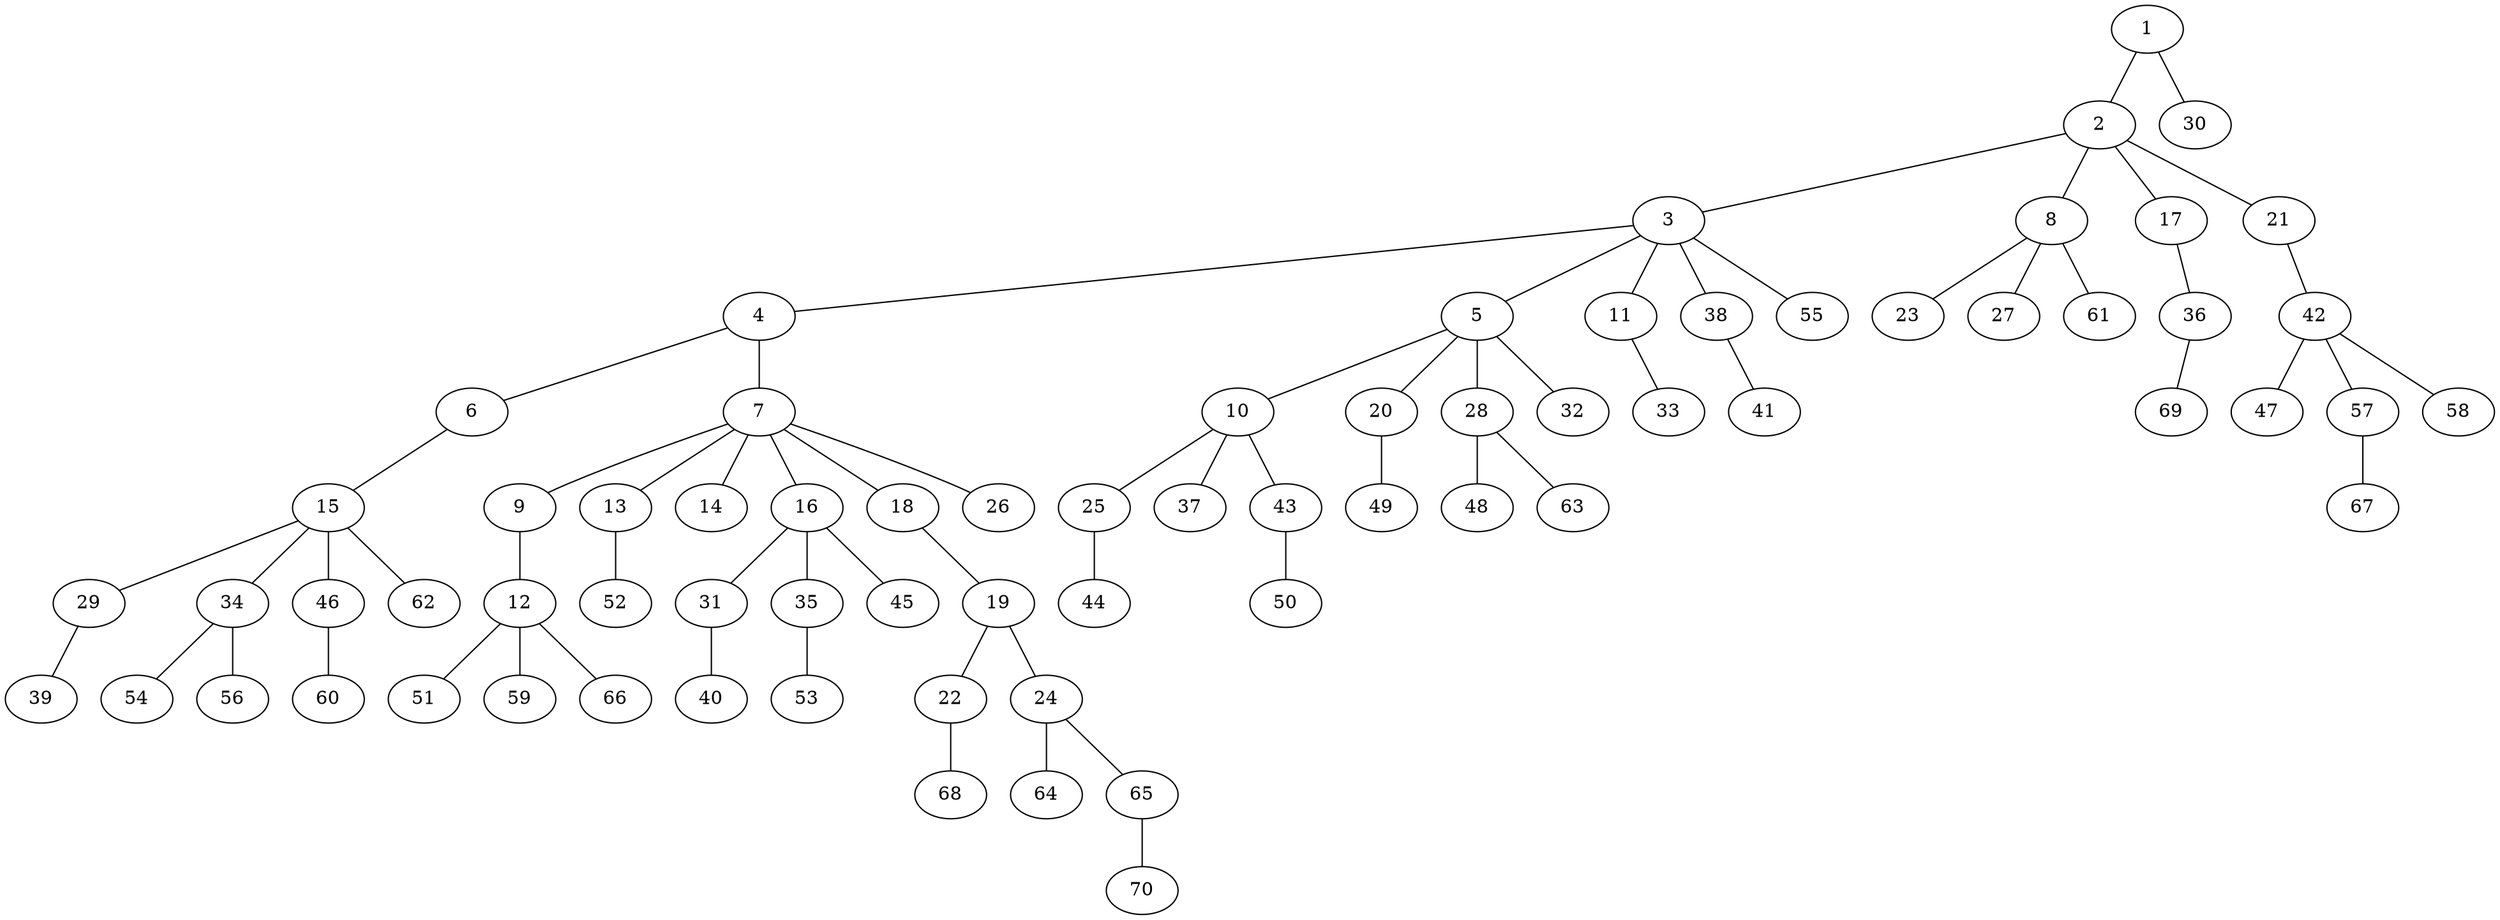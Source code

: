 graph graphname {1--2
1--30
2--3
2--8
2--17
2--21
3--4
3--5
3--11
3--38
3--55
4--6
4--7
5--10
5--20
5--28
5--32
6--15
7--9
7--13
7--14
7--16
7--18
7--26
8--23
8--27
8--61
9--12
10--25
10--37
10--43
11--33
12--51
12--59
12--66
13--52
15--29
15--34
15--46
15--62
16--31
16--35
16--45
17--36
18--19
19--22
19--24
20--49
21--42
22--68
24--64
24--65
25--44
28--48
28--63
29--39
31--40
34--54
34--56
35--53
36--69
38--41
42--47
42--57
42--58
43--50
46--60
57--67
65--70
}